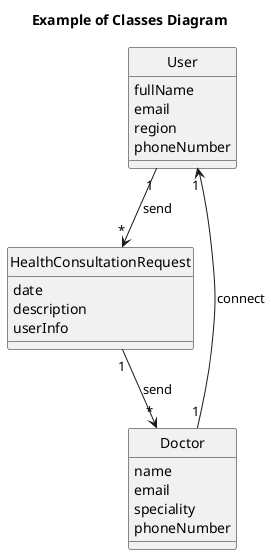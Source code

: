 @startuml

hide circle
title Example of Classes Diagram 

Class User{
    fullName
    email
    region
    phoneNumber
}

Class HealthConsultationRequest{
    date
    description
    userInfo
}

Class Doctor{
    name
    email
    speciality
    phoneNumber
}


User"1" --> "*"HealthConsultationRequest: send

HealthConsultationRequest"1" --> "*"Doctor : send

Doctor"1" --> "1"User : connect

@enduml